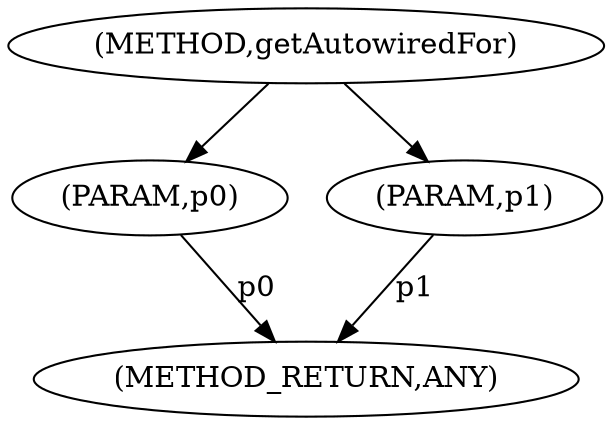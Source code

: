 digraph "getAutowiredFor" {  
"5658" [label = <(METHOD,getAutowiredFor)> ]
"5662" [label = <(METHOD_RETURN,ANY)> ]
"5659" [label = <(PARAM,p0)> ]
"5660" [label = <(PARAM,p1)> ]
  "5659" -> "5662"  [ label = "p0"] 
  "5660" -> "5662"  [ label = "p1"] 
  "5658" -> "5659" 
  "5658" -> "5660" 
}
